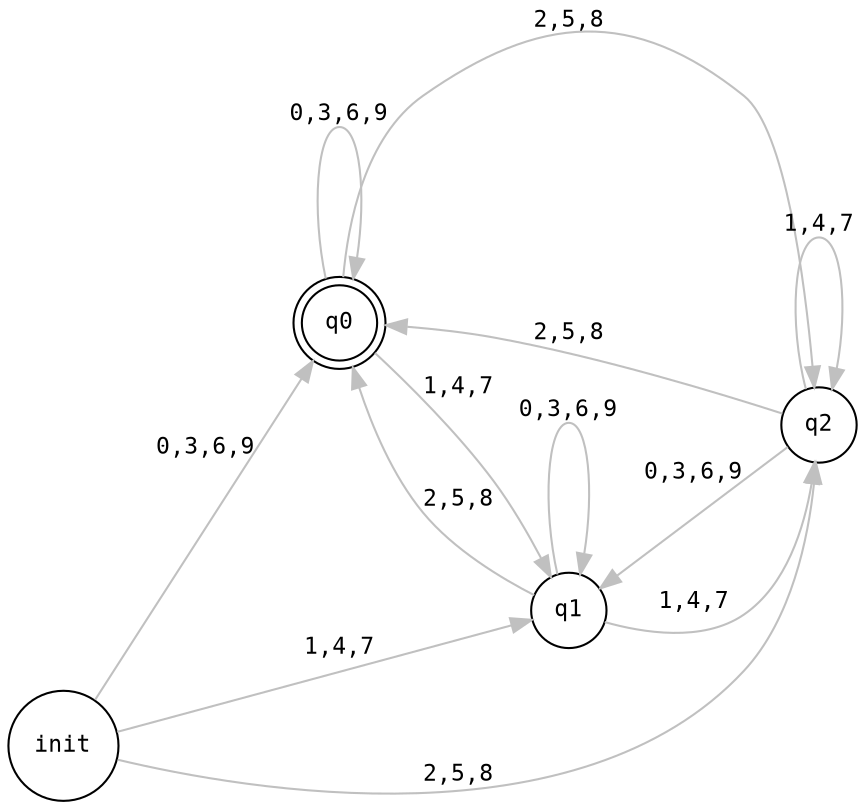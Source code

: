 digraph G {
    graph [rankdir=LR labelfontcolor=red fontname="monospace" nodesep=1.0 size="7.75,10.25"]
    node [fontname="monospace" fontsize=11]
    edge [fontname="monospace" color="grey" fontsize=11]
    
    -1 [label="init" shape="circle"]
    0 [label="q0" shape="doublecircle"]
    1 [label="q1" shape="circle"]
    2 [label="q2" shape="circle"]
    
    
    -1 -> 0 [label="0,3,6,9"]
    -1 -> 1 [label="1,4,7"]
    -1 -> 2 [label="2,5,8"]
    
    0 -> 0 [label="0,3,6,9"]
    0 -> 1 [label="1,4,7"]
    0 -> 2 [label="2,5,8"]
    
    1 -> 1 [label="0,3,6,9"]
    1 -> 2 [label="1,4,7"]
    1 -> 0 [label="2,5,8"]
    
    2 -> 1 [label="0,3,6,9"]
    2 -> 2 [label="1,4,7"]
    2 -> 0 [label="2,5,8"]
}

